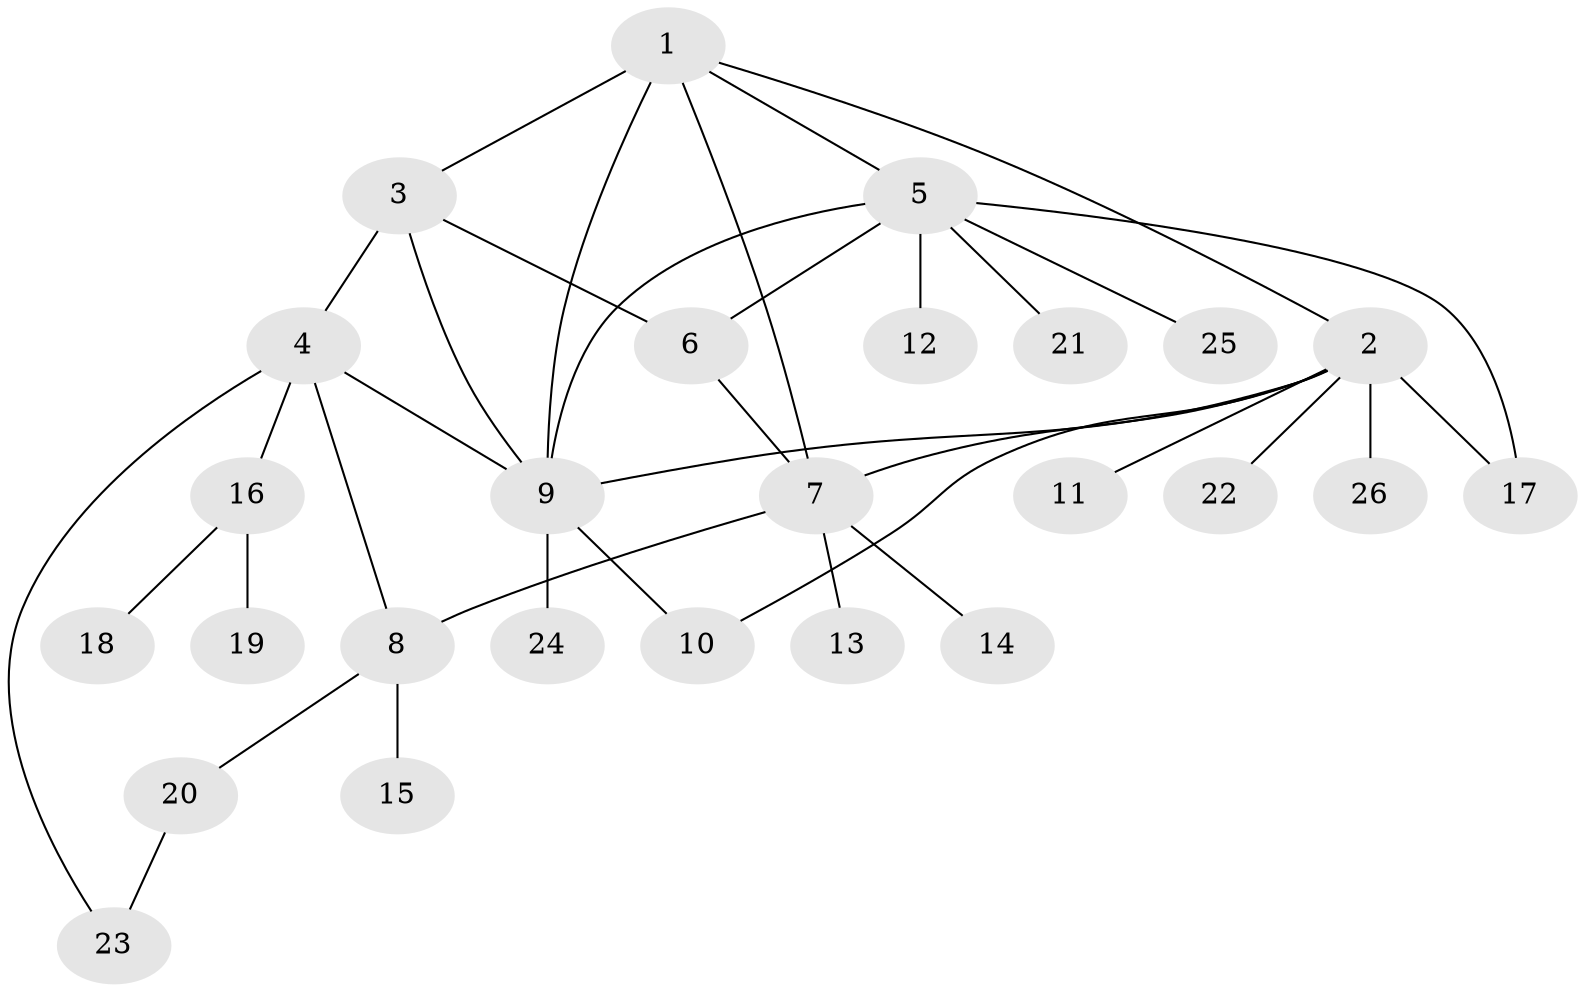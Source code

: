 // original degree distribution, {5: 0.019230769230769232, 10: 0.019230769230769232, 3: 0.11538461538461539, 7: 0.038461538461538464, 8: 0.019230769230769232, 4: 0.038461538461538464, 6: 0.019230769230769232, 13: 0.019230769230769232, 1: 0.5384615384615384, 2: 0.17307692307692307}
// Generated by graph-tools (version 1.1) at 2025/52/03/04/25 22:52:24]
// undirected, 26 vertices, 36 edges
graph export_dot {
  node [color=gray90,style=filled];
  1;
  2;
  3;
  4;
  5;
  6;
  7;
  8;
  9;
  10;
  11;
  12;
  13;
  14;
  15;
  16;
  17;
  18;
  19;
  20;
  21;
  22;
  23;
  24;
  25;
  26;
  1 -- 2 [weight=1.0];
  1 -- 3 [weight=2.0];
  1 -- 5 [weight=1.0];
  1 -- 7 [weight=1.0];
  1 -- 9 [weight=1.0];
  2 -- 7 [weight=1.0];
  2 -- 9 [weight=2.0];
  2 -- 10 [weight=1.0];
  2 -- 11 [weight=1.0];
  2 -- 17 [weight=1.0];
  2 -- 22 [weight=1.0];
  2 -- 26 [weight=1.0];
  3 -- 4 [weight=1.0];
  3 -- 6 [weight=1.0];
  3 -- 9 [weight=1.0];
  4 -- 8 [weight=1.0];
  4 -- 9 [weight=2.0];
  4 -- 16 [weight=1.0];
  4 -- 23 [weight=1.0];
  5 -- 6 [weight=1.0];
  5 -- 9 [weight=1.0];
  5 -- 12 [weight=1.0];
  5 -- 17 [weight=1.0];
  5 -- 21 [weight=1.0];
  5 -- 25 [weight=1.0];
  6 -- 7 [weight=1.0];
  7 -- 8 [weight=1.0];
  7 -- 13 [weight=1.0];
  7 -- 14 [weight=1.0];
  8 -- 15 [weight=2.0];
  8 -- 20 [weight=1.0];
  9 -- 10 [weight=1.0];
  9 -- 24 [weight=1.0];
  16 -- 18 [weight=1.0];
  16 -- 19 [weight=1.0];
  20 -- 23 [weight=1.0];
}
